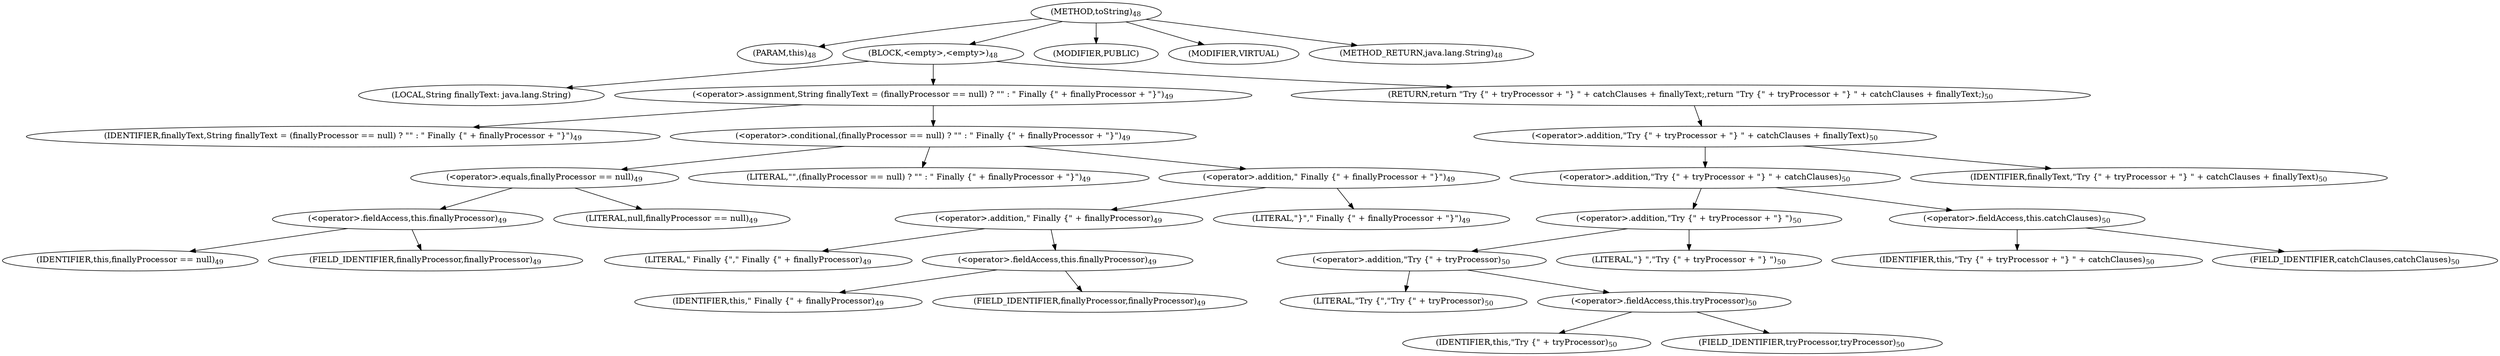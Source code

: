 digraph "toString" {  
"50" [label = <(METHOD,toString)<SUB>48</SUB>> ]
"51" [label = <(PARAM,this)<SUB>48</SUB>> ]
"52" [label = <(BLOCK,&lt;empty&gt;,&lt;empty&gt;)<SUB>48</SUB>> ]
"53" [label = <(LOCAL,String finallyText: java.lang.String)> ]
"54" [label = <(&lt;operator&gt;.assignment,String finallyText = (finallyProcessor == null) ? &quot;&quot; : &quot; Finally {&quot; + finallyProcessor + &quot;}&quot;)<SUB>49</SUB>> ]
"55" [label = <(IDENTIFIER,finallyText,String finallyText = (finallyProcessor == null) ? &quot;&quot; : &quot; Finally {&quot; + finallyProcessor + &quot;}&quot;)<SUB>49</SUB>> ]
"56" [label = <(&lt;operator&gt;.conditional,(finallyProcessor == null) ? &quot;&quot; : &quot; Finally {&quot; + finallyProcessor + &quot;}&quot;)<SUB>49</SUB>> ]
"57" [label = <(&lt;operator&gt;.equals,finallyProcessor == null)<SUB>49</SUB>> ]
"58" [label = <(&lt;operator&gt;.fieldAccess,this.finallyProcessor)<SUB>49</SUB>> ]
"59" [label = <(IDENTIFIER,this,finallyProcessor == null)<SUB>49</SUB>> ]
"60" [label = <(FIELD_IDENTIFIER,finallyProcessor,finallyProcessor)<SUB>49</SUB>> ]
"61" [label = <(LITERAL,null,finallyProcessor == null)<SUB>49</SUB>> ]
"62" [label = <(LITERAL,&quot;&quot;,(finallyProcessor == null) ? &quot;&quot; : &quot; Finally {&quot; + finallyProcessor + &quot;}&quot;)<SUB>49</SUB>> ]
"63" [label = <(&lt;operator&gt;.addition,&quot; Finally {&quot; + finallyProcessor + &quot;}&quot;)<SUB>49</SUB>> ]
"64" [label = <(&lt;operator&gt;.addition,&quot; Finally {&quot; + finallyProcessor)<SUB>49</SUB>> ]
"65" [label = <(LITERAL,&quot; Finally {&quot;,&quot; Finally {&quot; + finallyProcessor)<SUB>49</SUB>> ]
"66" [label = <(&lt;operator&gt;.fieldAccess,this.finallyProcessor)<SUB>49</SUB>> ]
"67" [label = <(IDENTIFIER,this,&quot; Finally {&quot; + finallyProcessor)<SUB>49</SUB>> ]
"68" [label = <(FIELD_IDENTIFIER,finallyProcessor,finallyProcessor)<SUB>49</SUB>> ]
"69" [label = <(LITERAL,&quot;}&quot;,&quot; Finally {&quot; + finallyProcessor + &quot;}&quot;)<SUB>49</SUB>> ]
"70" [label = <(RETURN,return &quot;Try {&quot; + tryProcessor + &quot;} &quot; + catchClauses + finallyText;,return &quot;Try {&quot; + tryProcessor + &quot;} &quot; + catchClauses + finallyText;)<SUB>50</SUB>> ]
"71" [label = <(&lt;operator&gt;.addition,&quot;Try {&quot; + tryProcessor + &quot;} &quot; + catchClauses + finallyText)<SUB>50</SUB>> ]
"72" [label = <(&lt;operator&gt;.addition,&quot;Try {&quot; + tryProcessor + &quot;} &quot; + catchClauses)<SUB>50</SUB>> ]
"73" [label = <(&lt;operator&gt;.addition,&quot;Try {&quot; + tryProcessor + &quot;} &quot;)<SUB>50</SUB>> ]
"74" [label = <(&lt;operator&gt;.addition,&quot;Try {&quot; + tryProcessor)<SUB>50</SUB>> ]
"75" [label = <(LITERAL,&quot;Try {&quot;,&quot;Try {&quot; + tryProcessor)<SUB>50</SUB>> ]
"76" [label = <(&lt;operator&gt;.fieldAccess,this.tryProcessor)<SUB>50</SUB>> ]
"77" [label = <(IDENTIFIER,this,&quot;Try {&quot; + tryProcessor)<SUB>50</SUB>> ]
"78" [label = <(FIELD_IDENTIFIER,tryProcessor,tryProcessor)<SUB>50</SUB>> ]
"79" [label = <(LITERAL,&quot;} &quot;,&quot;Try {&quot; + tryProcessor + &quot;} &quot;)<SUB>50</SUB>> ]
"80" [label = <(&lt;operator&gt;.fieldAccess,this.catchClauses)<SUB>50</SUB>> ]
"81" [label = <(IDENTIFIER,this,&quot;Try {&quot; + tryProcessor + &quot;} &quot; + catchClauses)<SUB>50</SUB>> ]
"82" [label = <(FIELD_IDENTIFIER,catchClauses,catchClauses)<SUB>50</SUB>> ]
"83" [label = <(IDENTIFIER,finallyText,&quot;Try {&quot; + tryProcessor + &quot;} &quot; + catchClauses + finallyText)<SUB>50</SUB>> ]
"84" [label = <(MODIFIER,PUBLIC)> ]
"85" [label = <(MODIFIER,VIRTUAL)> ]
"86" [label = <(METHOD_RETURN,java.lang.String)<SUB>48</SUB>> ]
  "50" -> "51" 
  "50" -> "52" 
  "50" -> "84" 
  "50" -> "85" 
  "50" -> "86" 
  "52" -> "53" 
  "52" -> "54" 
  "52" -> "70" 
  "54" -> "55" 
  "54" -> "56" 
  "56" -> "57" 
  "56" -> "62" 
  "56" -> "63" 
  "57" -> "58" 
  "57" -> "61" 
  "58" -> "59" 
  "58" -> "60" 
  "63" -> "64" 
  "63" -> "69" 
  "64" -> "65" 
  "64" -> "66" 
  "66" -> "67" 
  "66" -> "68" 
  "70" -> "71" 
  "71" -> "72" 
  "71" -> "83" 
  "72" -> "73" 
  "72" -> "80" 
  "73" -> "74" 
  "73" -> "79" 
  "74" -> "75" 
  "74" -> "76" 
  "76" -> "77" 
  "76" -> "78" 
  "80" -> "81" 
  "80" -> "82" 
}

